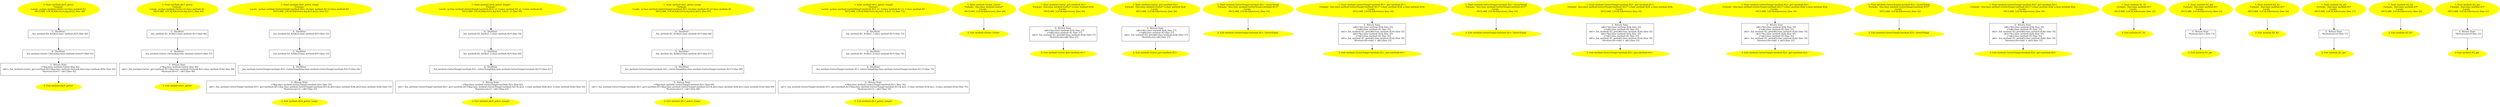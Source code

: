 /* @generated */
digraph iCFG {
"div0_getter#method#_ZN6method11div0_getterEv.ec3ad793f8d12f0bf207952065a51233_1" [label="1: Start method::div0_getter\nFormals: \nLocals:  g:class method::Getter x2:class method::X2 \n   DECLARE_LOCALS(&return,&g,&x2); [line 39]\n " color=yellow style=filled]
	

	 "div0_getter#method#_ZN6method11div0_getterEv.ec3ad793f8d12f0bf207952065a51233_1" -> "div0_getter#method#_ZN6method11div0_getterEv.ec3ad793f8d12f0bf207952065a51233_5" ;
"div0_getter#method#_ZN6method11div0_getterEv.ec3ad793f8d12f0bf207952065a51233_2" [label="2: Exit method::div0_getter \n  " color=yellow style=filled]
	

"div0_getter#method#_ZN6method11div0_getterEv.ec3ad793f8d12f0bf207952065a51233_3" [label="3:  Return Stmt \n   _=*&g:class method::Getter [line 42]\n  n$1=_fun_method::Getter_get<method::X2>(&g:class method::Getter&,&x2:class method::X2&) [line 42]\n  *&return:int=(1 / n$1) [line 42]\n " shape="box"]
	

	 "div0_getter#method#_ZN6method11div0_getterEv.ec3ad793f8d12f0bf207952065a51233_3" -> "div0_getter#method#_ZN6method11div0_getterEv.ec3ad793f8d12f0bf207952065a51233_2" ;
"div0_getter#method#_ZN6method11div0_getterEv.ec3ad793f8d12f0bf207952065a51233_4" [label="4:  DeclStmt \n   _fun_method::Getter_Getter(&g:class method::Getter*) [line 41]\n " shape="box"]
	

	 "div0_getter#method#_ZN6method11div0_getterEv.ec3ad793f8d12f0bf207952065a51233_4" -> "div0_getter#method#_ZN6method11div0_getterEv.ec3ad793f8d12f0bf207952065a51233_3" ;
"div0_getter#method#_ZN6method11div0_getterEv.ec3ad793f8d12f0bf207952065a51233_5" [label="5:  DeclStmt \n   _fun_method::X2_X2(&x2:class method::X2*) [line 40]\n " shape="box"]
	

	 "div0_getter#method#_ZN6method11div0_getterEv.ec3ad793f8d12f0bf207952065a51233_5" -> "div0_getter#method#_ZN6method11div0_getterEv.ec3ad793f8d12f0bf207952065a51233_4" ;
"div1_getter#method#_ZN6method11div1_getterEv.fbe3cbdb57fec446e469b05365c58534_1" [label="1: Start method::div1_getter\nFormals: \nLocals:  g:class method::Getter x1:class method::X1 \n   DECLARE_LOCALS(&return,&g,&x1); [line 45]\n " color=yellow style=filled]
	

	 "div1_getter#method#_ZN6method11div1_getterEv.fbe3cbdb57fec446e469b05365c58534_1" -> "div1_getter#method#_ZN6method11div1_getterEv.fbe3cbdb57fec446e469b05365c58534_5" ;
"div1_getter#method#_ZN6method11div1_getterEv.fbe3cbdb57fec446e469b05365c58534_2" [label="2: Exit method::div1_getter \n  " color=yellow style=filled]
	

"div1_getter#method#_ZN6method11div1_getterEv.fbe3cbdb57fec446e469b05365c58534_3" [label="3:  Return Stmt \n   _=*&g:class method::Getter [line 48]\n  n$1=_fun_method::Getter_get<method::X1>(&g:class method::Getter&,&x1:class method::X1&) [line 48]\n  *&return:int=(1 / n$1) [line 48]\n " shape="box"]
	

	 "div1_getter#method#_ZN6method11div1_getterEv.fbe3cbdb57fec446e469b05365c58534_3" -> "div1_getter#method#_ZN6method11div1_getterEv.fbe3cbdb57fec446e469b05365c58534_2" ;
"div1_getter#method#_ZN6method11div1_getterEv.fbe3cbdb57fec446e469b05365c58534_4" [label="4:  DeclStmt \n   _fun_method::Getter_Getter(&g:class method::Getter*) [line 47]\n " shape="box"]
	

	 "div1_getter#method#_ZN6method11div1_getterEv.fbe3cbdb57fec446e469b05365c58534_4" -> "div1_getter#method#_ZN6method11div1_getterEv.fbe3cbdb57fec446e469b05365c58534_3" ;
"div1_getter#method#_ZN6method11div1_getterEv.fbe3cbdb57fec446e469b05365c58534_5" [label="5:  DeclStmt \n   _fun_method::X1_X1(&x1:class method::X1*) [line 46]\n " shape="box"]
	

	 "div1_getter#method#_ZN6method11div1_getterEv.fbe3cbdb57fec446e469b05365c58534_5" -> "div1_getter#method#_ZN6method11div1_getterEv.fbe3cbdb57fec446e469b05365c58534_4" ;
"div0_getter_templ#method#_ZN6method17div0_getter_templEv.a702cd966ad16510bf8597caab589d83_1" [label="1: Start method::div0_getter_templ\nFormals: \nLocals:  g:class method::GetterTempl<method::X3> x3:class method::X3 x2:class method::X2 \n   DECLARE_LOCALS(&return,&g,&x3,&x2); [line 51]\n " color=yellow style=filled]
	

	 "div0_getter_templ#method#_ZN6method17div0_getter_templEv.a702cd966ad16510bf8597caab589d83_1" -> "div0_getter_templ#method#_ZN6method17div0_getter_templEv.a702cd966ad16510bf8597caab589d83_6" ;
"div0_getter_templ#method#_ZN6method17div0_getter_templEv.a702cd966ad16510bf8597caab589d83_2" [label="2: Exit method::div0_getter_templ \n  " color=yellow style=filled]
	

"div0_getter_templ#method#_ZN6method17div0_getter_templEv.a702cd966ad16510bf8597caab589d83_3" [label="3:  Return Stmt \n   _=*&g:class method::GetterTempl<method::X3> [line 55]\n  n$1=_fun_method::GetterTempl<method::X3>_get<method::X2>(&g:class method::GetterTempl<method::X3>&,&x3:class method::X3&,&x2:class method::X2&) [line 55]\n  *&return:int=(1 / n$1) [line 55]\n " shape="box"]
	

	 "div0_getter_templ#method#_ZN6method17div0_getter_templEv.a702cd966ad16510bf8597caab589d83_3" -> "div0_getter_templ#method#_ZN6method17div0_getter_templEv.a702cd966ad16510bf8597caab589d83_2" ;
"div0_getter_templ#method#_ZN6method17div0_getter_templEv.a702cd966ad16510bf8597caab589d83_4" [label="4:  DeclStmt \n   _fun_method::GetterTempl<method::X3>_GetterTempl(&g:class method::GetterTempl<method::X3>*) [line 54]\n " shape="box"]
	

	 "div0_getter_templ#method#_ZN6method17div0_getter_templEv.a702cd966ad16510bf8597caab589d83_4" -> "div0_getter_templ#method#_ZN6method17div0_getter_templEv.a702cd966ad16510bf8597caab589d83_3" ;
"div0_getter_templ#method#_ZN6method17div0_getter_templEv.a702cd966ad16510bf8597caab589d83_5" [label="5:  DeclStmt \n   _fun_method::X3_X3(&x3:class method::X3*) [line 53]\n " shape="box"]
	

	 "div0_getter_templ#method#_ZN6method17div0_getter_templEv.a702cd966ad16510bf8597caab589d83_5" -> "div0_getter_templ#method#_ZN6method17div0_getter_templEv.a702cd966ad16510bf8597caab589d83_4" ;
"div0_getter_templ#method#_ZN6method17div0_getter_templEv.a702cd966ad16510bf8597caab589d83_6" [label="6:  DeclStmt \n   _fun_method::X2_X2(&x2:class method::X2*) [line 52]\n " shape="box"]
	

	 "div0_getter_templ#method#_ZN6method17div0_getter_templEv.a702cd966ad16510bf8597caab589d83_6" -> "div0_getter_templ#method#_ZN6method17div0_getter_templEv.a702cd966ad16510bf8597caab589d83_5" ;
"div0_getter_templ2#method#_ZN6method18div0_getter_templ2Ev.c1823ff21deea782f68b32d04773b547_1" [label="1: Start method::div0_getter_templ2\nFormals: \nLocals:  g:class method::GetterTempl<method::X2> x2_2:class method::X2 x2_1:class method::X2 \n   DECLARE_LOCALS(&return,&g,&x2_2,&x2_1); [line 58]\n " color=yellow style=filled]
	

	 "div0_getter_templ2#method#_ZN6method18div0_getter_templ2Ev.c1823ff21deea782f68b32d04773b547_1" -> "div0_getter_templ2#method#_ZN6method18div0_getter_templ2Ev.c1823ff21deea782f68b32d04773b547_6" ;
"div0_getter_templ2#method#_ZN6method18div0_getter_templ2Ev.c1823ff21deea782f68b32d04773b547_2" [label="2: Exit method::div0_getter_templ2 \n  " color=yellow style=filled]
	

"div0_getter_templ2#method#_ZN6method18div0_getter_templ2Ev.c1823ff21deea782f68b32d04773b547_3" [label="3:  Return Stmt \n   _=*&g:class method::GetterTempl<method::X2> [line 62]\n  n$1=_fun_method::GetterTempl<method::X2>_get<method::X2>(&g:class method::GetterTempl<method::X2>&,&x2_1:class method::X2&,&x2_2:class method::X2&) [line 62]\n  *&return:int=(1 / n$1) [line 62]\n " shape="box"]
	

	 "div0_getter_templ2#method#_ZN6method18div0_getter_templ2Ev.c1823ff21deea782f68b32d04773b547_3" -> "div0_getter_templ2#method#_ZN6method18div0_getter_templ2Ev.c1823ff21deea782f68b32d04773b547_2" ;
"div0_getter_templ2#method#_ZN6method18div0_getter_templ2Ev.c1823ff21deea782f68b32d04773b547_4" [label="4:  DeclStmt \n   _fun_method::GetterTempl<method::X2>_GetterTempl(&g:class method::GetterTempl<method::X2>*) [line 61]\n " shape="box"]
	

	 "div0_getter_templ2#method#_ZN6method18div0_getter_templ2Ev.c1823ff21deea782f68b32d04773b547_4" -> "div0_getter_templ2#method#_ZN6method18div0_getter_templ2Ev.c1823ff21deea782f68b32d04773b547_3" ;
"div0_getter_templ2#method#_ZN6method18div0_getter_templ2Ev.c1823ff21deea782f68b32d04773b547_5" [label="5:  DeclStmt \n   _fun_method::X2_X2(&x2_2:class method::X2*) [line 60]\n " shape="box"]
	

	 "div0_getter_templ2#method#_ZN6method18div0_getter_templ2Ev.c1823ff21deea782f68b32d04773b547_5" -> "div0_getter_templ2#method#_ZN6method18div0_getter_templ2Ev.c1823ff21deea782f68b32d04773b547_4" ;
"div0_getter_templ2#method#_ZN6method18div0_getter_templ2Ev.c1823ff21deea782f68b32d04773b547_6" [label="6:  DeclStmt \n   _fun_method::X2_X2(&x2_1:class method::X2*) [line 59]\n " shape="box"]
	

	 "div0_getter_templ2#method#_ZN6method18div0_getter_templ2Ev.c1823ff21deea782f68b32d04773b547_6" -> "div0_getter_templ2#method#_ZN6method18div0_getter_templ2Ev.c1823ff21deea782f68b32d04773b547_5" ;
"div1_getter_templ#method#_ZN6method17div1_getter_templEv.26d68eb6a66bdd59ad9cca58abeaa9fb_1" [label="1: Start method::div1_getter_templ\nFormals: \nLocals:  g:class method::GetterTempl<method::X2> x2:class method::X2 x1:class method::X1 \n   DECLARE_LOCALS(&return,&g,&x2,&x1); [line 65]\n " color=yellow style=filled]
	

	 "div1_getter_templ#method#_ZN6method17div1_getter_templEv.26d68eb6a66bdd59ad9cca58abeaa9fb_1" -> "div1_getter_templ#method#_ZN6method17div1_getter_templEv.26d68eb6a66bdd59ad9cca58abeaa9fb_6" ;
"div1_getter_templ#method#_ZN6method17div1_getter_templEv.26d68eb6a66bdd59ad9cca58abeaa9fb_2" [label="2: Exit method::div1_getter_templ \n  " color=yellow style=filled]
	

"div1_getter_templ#method#_ZN6method17div1_getter_templEv.26d68eb6a66bdd59ad9cca58abeaa9fb_3" [label="3:  Return Stmt \n   _=*&g:class method::GetterTempl<method::X2> [line 69]\n  n$1=_fun_method::GetterTempl<method::X2>_get<method::X1>(&g:class method::GetterTempl<method::X2>&,&x2:class method::X2&,&x1:class method::X1&) [line 69]\n  *&return:int=(1 / n$1) [line 69]\n " shape="box"]
	

	 "div1_getter_templ#method#_ZN6method17div1_getter_templEv.26d68eb6a66bdd59ad9cca58abeaa9fb_3" -> "div1_getter_templ#method#_ZN6method17div1_getter_templEv.26d68eb6a66bdd59ad9cca58abeaa9fb_2" ;
"div1_getter_templ#method#_ZN6method17div1_getter_templEv.26d68eb6a66bdd59ad9cca58abeaa9fb_4" [label="4:  DeclStmt \n   _fun_method::GetterTempl<method::X2>_GetterTempl(&g:class method::GetterTempl<method::X2>*) [line 68]\n " shape="box"]
	

	 "div1_getter_templ#method#_ZN6method17div1_getter_templEv.26d68eb6a66bdd59ad9cca58abeaa9fb_4" -> "div1_getter_templ#method#_ZN6method17div1_getter_templEv.26d68eb6a66bdd59ad9cca58abeaa9fb_3" ;
"div1_getter_templ#method#_ZN6method17div1_getter_templEv.26d68eb6a66bdd59ad9cca58abeaa9fb_5" [label="5:  DeclStmt \n   _fun_method::X2_X2(&x2:class method::X2*) [line 67]\n " shape="box"]
	

	 "div1_getter_templ#method#_ZN6method17div1_getter_templEv.26d68eb6a66bdd59ad9cca58abeaa9fb_5" -> "div1_getter_templ#method#_ZN6method17div1_getter_templEv.26d68eb6a66bdd59ad9cca58abeaa9fb_4" ;
"div1_getter_templ#method#_ZN6method17div1_getter_templEv.26d68eb6a66bdd59ad9cca58abeaa9fb_6" [label="6:  DeclStmt \n   _fun_method::X1_X1(&x1:class method::X1*) [line 66]\n " shape="box"]
	

	 "div1_getter_templ#method#_ZN6method17div1_getter_templEv.26d68eb6a66bdd59ad9cca58abeaa9fb_6" -> "div1_getter_templ#method#_ZN6method17div1_getter_templEv.26d68eb6a66bdd59ad9cca58abeaa9fb_5" ;
"div1_getter_templ2#method#_ZN6method18div1_getter_templ2Ev.edc875f2674c99f4542710be015dfb34_1" [label="1: Start method::div1_getter_templ2\nFormals: \nLocals:  g:class method::GetterTempl<method::X1> x1_2:class method::X1 x1_1:class method::X1 \n   DECLARE_LOCALS(&return,&g,&x1_2,&x1_1); [line 72]\n " color=yellow style=filled]
	

	 "div1_getter_templ2#method#_ZN6method18div1_getter_templ2Ev.edc875f2674c99f4542710be015dfb34_1" -> "div1_getter_templ2#method#_ZN6method18div1_getter_templ2Ev.edc875f2674c99f4542710be015dfb34_6" ;
"div1_getter_templ2#method#_ZN6method18div1_getter_templ2Ev.edc875f2674c99f4542710be015dfb34_2" [label="2: Exit method::div1_getter_templ2 \n  " color=yellow style=filled]
	

"div1_getter_templ2#method#_ZN6method18div1_getter_templ2Ev.edc875f2674c99f4542710be015dfb34_3" [label="3:  Return Stmt \n   _=*&g:class method::GetterTempl<method::X1> [line 76]\n  n$1=_fun_method::GetterTempl<method::X1>_get<method::X1>(&g:class method::GetterTempl<method::X1>&,&x1_1:class method::X1&,&x1_2:class method::X1&) [line 76]\n  *&return:int=(1 / n$1) [line 76]\n " shape="box"]
	

	 "div1_getter_templ2#method#_ZN6method18div1_getter_templ2Ev.edc875f2674c99f4542710be015dfb34_3" -> "div1_getter_templ2#method#_ZN6method18div1_getter_templ2Ev.edc875f2674c99f4542710be015dfb34_2" ;
"div1_getter_templ2#method#_ZN6method18div1_getter_templ2Ev.edc875f2674c99f4542710be015dfb34_4" [label="4:  DeclStmt \n   _fun_method::GetterTempl<method::X1>_GetterTempl(&g:class method::GetterTempl<method::X1>*) [line 75]\n " shape="box"]
	

	 "div1_getter_templ2#method#_ZN6method18div1_getter_templ2Ev.edc875f2674c99f4542710be015dfb34_4" -> "div1_getter_templ2#method#_ZN6method18div1_getter_templ2Ev.edc875f2674c99f4542710be015dfb34_3" ;
"div1_getter_templ2#method#_ZN6method18div1_getter_templ2Ev.edc875f2674c99f4542710be015dfb34_5" [label="5:  DeclStmt \n   _fun_method::X1_X1(&x1_2:class method::X1*) [line 74]\n " shape="box"]
	

	 "div1_getter_templ2#method#_ZN6method18div1_getter_templ2Ev.edc875f2674c99f4542710be015dfb34_5" -> "div1_getter_templ2#method#_ZN6method18div1_getter_templ2Ev.edc875f2674c99f4542710be015dfb34_4" ;
"div1_getter_templ2#method#_ZN6method18div1_getter_templ2Ev.edc875f2674c99f4542710be015dfb34_6" [label="6:  DeclStmt \n   _fun_method::X1_X1(&x1_1:class method::X1*) [line 73]\n " shape="box"]
	

	 "div1_getter_templ2#method#_ZN6method18div1_getter_templ2Ev.edc875f2674c99f4542710be015dfb34_6" -> "div1_getter_templ2#method#_ZN6method18div1_getter_templ2Ev.edc875f2674c99f4542710be015dfb34_5" ;
"Getter#Getter#method#{_ZN6method6GetterC1Ev|constexpr}.c4d1597ca877c26f3d9b4df32a6e1012_1" [label="1: Start method::Getter_Getter\nFormals:  this:class method::Getter*\nLocals:  \n   DECLARE_LOCALS(&return); [line 24]\n " color=yellow style=filled]
	

	 "Getter#Getter#method#{_ZN6method6GetterC1Ev|constexpr}.c4d1597ca877c26f3d9b4df32a6e1012_1" -> "Getter#Getter#method#{_ZN6method6GetterC1Ev|constexpr}.c4d1597ca877c26f3d9b4df32a6e1012_2" ;
"Getter#Getter#method#{_ZN6method6GetterC1Ev|constexpr}.c4d1597ca877c26f3d9b4df32a6e1012_2" [label="2: Exit method::Getter_Getter \n  " color=yellow style=filled]
	

"get<method::X1>#Getter#method#(_ZN6method6Getter3getINS_2X1EEEiRT_).aacc167ec5db8230b9c3043c0c2e512e_1" [label="1: Start method::Getter_get<method::X1>\nFormals:  this:class method::Getter* s:class method::X1&\nLocals:  \n   DECLARE_LOCALS(&return); [line 26]\n " color=yellow style=filled]
	

	 "get<method::X1>#Getter#method#(_ZN6method6Getter3getINS_2X1EEEiRT_).aacc167ec5db8230b9c3043c0c2e512e_1" -> "get<method::X1>#Getter#method#(_ZN6method6Getter3getINS_2X1EEEiRT_).aacc167ec5db8230b9c3043c0c2e512e_3" ;
"get<method::X1>#Getter#method#(_ZN6method6Getter3getINS_2X1EEEiRT_).aacc167ec5db8230b9c3043c0c2e512e_2" [label="2: Exit method::Getter_get<method::X1> \n  " color=yellow style=filled]
	

"get<method::X1>#Getter#method#(_ZN6method6Getter3getINS_2X1EEEiRT_).aacc167ec5db8230b9c3043c0c2e512e_3" [label="3:  Return Stmt \n   n$0=*&s:class method::X1& [line 27]\n  _=*n$0:class method::X1 [line 27]\n  n$2=_fun_method::X1_get(n$0:class method::X1&) [line 27]\n  *&return:int=n$2 [line 27]\n " shape="box"]
	

	 "get<method::X1>#Getter#method#(_ZN6method6Getter3getINS_2X1EEEiRT_).aacc167ec5db8230b9c3043c0c2e512e_3" -> "get<method::X1>#Getter#method#(_ZN6method6Getter3getINS_2X1EEEiRT_).aacc167ec5db8230b9c3043c0c2e512e_2" ;
"get<method::X2>#Getter#method#(_ZN6method6Getter3getINS_2X2EEEiRT_).1dc2f78c156725aae38229be4f82cb59_1" [label="1: Start method::Getter_get<method::X2>\nFormals:  this:class method::Getter* s:class method::X2&\nLocals:  \n   DECLARE_LOCALS(&return); [line 26]\n " color=yellow style=filled]
	

	 "get<method::X2>#Getter#method#(_ZN6method6Getter3getINS_2X2EEEiRT_).1dc2f78c156725aae38229be4f82cb59_1" -> "get<method::X2>#Getter#method#(_ZN6method6Getter3getINS_2X2EEEiRT_).1dc2f78c156725aae38229be4f82cb59_3" ;
"get<method::X2>#Getter#method#(_ZN6method6Getter3getINS_2X2EEEiRT_).1dc2f78c156725aae38229be4f82cb59_2" [label="2: Exit method::Getter_get<method::X2> \n  " color=yellow style=filled]
	

"get<method::X2>#Getter#method#(_ZN6method6Getter3getINS_2X2EEEiRT_).1dc2f78c156725aae38229be4f82cb59_3" [label="3:  Return Stmt \n   n$0=*&s:class method::X2& [line 27]\n  _=*n$0:class method::X2 [line 27]\n  n$2=_fun_method::X2_get(n$0:class method::X2&) [line 27]\n  *&return:int=n$2 [line 27]\n " shape="box"]
	

	 "get<method::X2>#Getter#method#(_ZN6method6Getter3getINS_2X2EEEiRT_).1dc2f78c156725aae38229be4f82cb59_3" -> "get<method::X2>#Getter#method#(_ZN6method6Getter3getINS_2X2EEEiRT_).1dc2f78c156725aae38229be4f82cb59_2" ;
"GetterTempl#GetterTempl<method::X1>#method#{_ZN6method11GetterTemplINS_2X1EEC1Ev|constexpr}.f9dfd105252dfcf4f8bd84e73e84b3e7_1" [label="1: Start method::GetterTempl<method::X1>_GetterTempl\nFormals:  this:class method::GetterTempl<method::X1>*\nLocals:  \n   DECLARE_LOCALS(&return); [line 32]\n " color=yellow style=filled]
	

	 "GetterTempl#GetterTempl<method::X1>#method#{_ZN6method11GetterTemplINS_2X1EEC1Ev|constexpr}.f9dfd105252dfcf4f8bd84e73e84b3e7_1" -> "GetterTempl#GetterTempl<method::X1>#method#{_ZN6method11GetterTemplINS_2X1EEC1Ev|constexpr}.f9dfd105252dfcf4f8bd84e73e84b3e7_2" ;
"GetterTempl#GetterTempl<method::X1>#method#{_ZN6method11GetterTemplINS_2X1EEC1Ev|constexpr}.f9dfd105252dfcf4f8bd84e73e84b3e7_2" [label="2: Exit method::GetterTempl<method::X1>_GetterTempl \n  " color=yellow style=filled]
	

"get<method::X1>#GetterTempl<method::X1>#method#(_ZN6method11GetterTemplINS_2X1EE3getIS1_EEiRS1_RT_).1849402532393c5d78c9cbf071ce2f0e_1" [label="1: Start method::GetterTempl<method::X1>_get<method::X1>\nFormals:  this:class method::GetterTempl<method::X1>* t:class method::X1& s:class method::X1&\nLocals:  \n   DECLARE_LOCALS(&return); [line 34]\n " color=yellow style=filled]
	

	 "get<method::X1>#GetterTempl<method::X1>#method#(_ZN6method11GetterTemplINS_2X1EE3getIS1_EEiRS1_RT_).1849402532393c5d78c9cbf071ce2f0e_1" -> "get<method::X1>#GetterTempl<method::X1>#method#(_ZN6method11GetterTemplINS_2X1EE3getIS1_EEiRS1_RT_).1849402532393c5d78c9cbf071ce2f0e_3" ;
"get<method::X1>#GetterTempl<method::X1>#method#(_ZN6method11GetterTemplINS_2X1EE3getIS1_EEiRS1_RT_).1849402532393c5d78c9cbf071ce2f0e_2" [label="2: Exit method::GetterTempl<method::X1>_get<method::X1> \n  " color=yellow style=filled]
	

"get<method::X1>#GetterTempl<method::X1>#method#(_ZN6method11GetterTemplINS_2X1EE3getIS1_EEiRS1_RT_).1849402532393c5d78c9cbf071ce2f0e_3" [label="3:  Return Stmt \n   n$0=*&t:class method::X1& [line 35]\n  _=*n$0:class method::X1 [line 35]\n  n$2=_fun_method::X1_get(n$0:class method::X1&) [line 35]\n  n$3=*&s:class method::X1& [line 35]\n  _=*n$3:class method::X1 [line 35]\n  n$5=_fun_method::X1_get(n$3:class method::X1&) [line 35]\n  *&return:int=(n$2 + n$5) [line 35]\n " shape="box"]
	

	 "get<method::X1>#GetterTempl<method::X1>#method#(_ZN6method11GetterTemplINS_2X1EE3getIS1_EEiRS1_RT_).1849402532393c5d78c9cbf071ce2f0e_3" -> "get<method::X1>#GetterTempl<method::X1>#method#(_ZN6method11GetterTemplINS_2X1EE3getIS1_EEiRS1_RT_).1849402532393c5d78c9cbf071ce2f0e_2" ;
"GetterTempl#GetterTempl<method::X2>#method#{_ZN6method11GetterTemplINS_2X2EEC1Ev|constexpr}.c245b73d75a4e0e2c710464b0211cce5_1" [label="1: Start method::GetterTempl<method::X2>_GetterTempl\nFormals:  this:class method::GetterTempl<method::X2>*\nLocals:  \n   DECLARE_LOCALS(&return); [line 32]\n " color=yellow style=filled]
	

	 "GetterTempl#GetterTempl<method::X2>#method#{_ZN6method11GetterTemplINS_2X2EEC1Ev|constexpr}.c245b73d75a4e0e2c710464b0211cce5_1" -> "GetterTempl#GetterTempl<method::X2>#method#{_ZN6method11GetterTemplINS_2X2EEC1Ev|constexpr}.c245b73d75a4e0e2c710464b0211cce5_2" ;
"GetterTempl#GetterTempl<method::X2>#method#{_ZN6method11GetterTemplINS_2X2EEC1Ev|constexpr}.c245b73d75a4e0e2c710464b0211cce5_2" [label="2: Exit method::GetterTempl<method::X2>_GetterTempl \n  " color=yellow style=filled]
	

"get<method::X1>#GetterTempl<method::X2>#method#(_ZN6method11GetterTemplINS_2X2EE3getINS_2X1EEEiRS1_R.7b5eeff447e9604e75ed7e4acc479137_1" [label="1: Start method::GetterTempl<method::X2>_get<method::X1>\nFormals:  this:class method::GetterTempl<method::X2>* t:class method::X2& s:class method::X1&\nLocals:  \n   DECLARE_LOCALS(&return); [line 34]\n " color=yellow style=filled]
	

	 "get<method::X1>#GetterTempl<method::X2>#method#(_ZN6method11GetterTemplINS_2X2EE3getINS_2X1EEEiRS1_R.7b5eeff447e9604e75ed7e4acc479137_1" -> "get<method::X1>#GetterTempl<method::X2>#method#(_ZN6method11GetterTemplINS_2X2EE3getINS_2X1EEEiRS1_R.7b5eeff447e9604e75ed7e4acc479137_3" ;
"get<method::X1>#GetterTempl<method::X2>#method#(_ZN6method11GetterTemplINS_2X2EE3getINS_2X1EEEiRS1_R.7b5eeff447e9604e75ed7e4acc479137_2" [label="2: Exit method::GetterTempl<method::X2>_get<method::X1> \n  " color=yellow style=filled]
	

"get<method::X1>#GetterTempl<method::X2>#method#(_ZN6method11GetterTemplINS_2X2EE3getINS_2X1EEEiRS1_R.7b5eeff447e9604e75ed7e4acc479137_3" [label="3:  Return Stmt \n   n$0=*&t:class method::X2& [line 35]\n  _=*n$0:class method::X2 [line 35]\n  n$2=_fun_method::X2_get(n$0:class method::X2&) [line 35]\n  n$3=*&s:class method::X1& [line 35]\n  _=*n$3:class method::X1 [line 35]\n  n$5=_fun_method::X1_get(n$3:class method::X1&) [line 35]\n  *&return:int=(n$2 + n$5) [line 35]\n " shape="box"]
	

	 "get<method::X1>#GetterTempl<method::X2>#method#(_ZN6method11GetterTemplINS_2X2EE3getINS_2X1EEEiRS1_R.7b5eeff447e9604e75ed7e4acc479137_3" -> "get<method::X1>#GetterTempl<method::X2>#method#(_ZN6method11GetterTemplINS_2X2EE3getINS_2X1EEEiRS1_R.7b5eeff447e9604e75ed7e4acc479137_2" ;
"get<method::X2>#GetterTempl<method::X2>#method#(_ZN6method11GetterTemplINS_2X2EE3getIS1_EEiRS1_RT_).5a9402b252253af61d52289b5c3d9555_1" [label="1: Start method::GetterTempl<method::X2>_get<method::X2>\nFormals:  this:class method::GetterTempl<method::X2>* t:class method::X2& s:class method::X2&\nLocals:  \n   DECLARE_LOCALS(&return); [line 34]\n " color=yellow style=filled]
	

	 "get<method::X2>#GetterTempl<method::X2>#method#(_ZN6method11GetterTemplINS_2X2EE3getIS1_EEiRS1_RT_).5a9402b252253af61d52289b5c3d9555_1" -> "get<method::X2>#GetterTempl<method::X2>#method#(_ZN6method11GetterTemplINS_2X2EE3getIS1_EEiRS1_RT_).5a9402b252253af61d52289b5c3d9555_3" ;
"get<method::X2>#GetterTempl<method::X2>#method#(_ZN6method11GetterTemplINS_2X2EE3getIS1_EEiRS1_RT_).5a9402b252253af61d52289b5c3d9555_2" [label="2: Exit method::GetterTempl<method::X2>_get<method::X2> \n  " color=yellow style=filled]
	

"get<method::X2>#GetterTempl<method::X2>#method#(_ZN6method11GetterTemplINS_2X2EE3getIS1_EEiRS1_RT_).5a9402b252253af61d52289b5c3d9555_3" [label="3:  Return Stmt \n   n$0=*&t:class method::X2& [line 35]\n  _=*n$0:class method::X2 [line 35]\n  n$2=_fun_method::X2_get(n$0:class method::X2&) [line 35]\n  n$3=*&s:class method::X2& [line 35]\n  _=*n$3:class method::X2 [line 35]\n  n$5=_fun_method::X2_get(n$3:class method::X2&) [line 35]\n  *&return:int=(n$2 + n$5) [line 35]\n " shape="box"]
	

	 "get<method::X2>#GetterTempl<method::X2>#method#(_ZN6method11GetterTemplINS_2X2EE3getIS1_EEiRS1_RT_).5a9402b252253af61d52289b5c3d9555_3" -> "get<method::X2>#GetterTempl<method::X2>#method#(_ZN6method11GetterTemplINS_2X2EE3getIS1_EEiRS1_RT_).5a9402b252253af61d52289b5c3d9555_2" ;
"GetterTempl#GetterTempl<method::X3>#method#{_ZN6method11GetterTemplINS_2X3EEC1Ev|constexpr}.fda4ca71a53150ad3d57d26370d20083_1" [label="1: Start method::GetterTempl<method::X3>_GetterTempl\nFormals:  this:class method::GetterTempl<method::X3>*\nLocals:  \n   DECLARE_LOCALS(&return); [line 32]\n " color=yellow style=filled]
	

	 "GetterTempl#GetterTempl<method::X3>#method#{_ZN6method11GetterTemplINS_2X3EEC1Ev|constexpr}.fda4ca71a53150ad3d57d26370d20083_1" -> "GetterTempl#GetterTempl<method::X3>#method#{_ZN6method11GetterTemplINS_2X3EEC1Ev|constexpr}.fda4ca71a53150ad3d57d26370d20083_2" ;
"GetterTempl#GetterTempl<method::X3>#method#{_ZN6method11GetterTemplINS_2X3EEC1Ev|constexpr}.fda4ca71a53150ad3d57d26370d20083_2" [label="2: Exit method::GetterTempl<method::X3>_GetterTempl \n  " color=yellow style=filled]
	

"get<method::X2>#GetterTempl<method::X3>#method#(_ZN6method11GetterTemplINS_2X3EE3getINS_2X2EEEiRS1_R.ceae0d91ab64cf89137af49826c104c8_1" [label="1: Start method::GetterTempl<method::X3>_get<method::X2>\nFormals:  this:class method::GetterTempl<method::X3>* t:class method::X3& s:class method::X2&\nLocals:  \n   DECLARE_LOCALS(&return); [line 34]\n " color=yellow style=filled]
	

	 "get<method::X2>#GetterTempl<method::X3>#method#(_ZN6method11GetterTemplINS_2X3EE3getINS_2X2EEEiRS1_R.ceae0d91ab64cf89137af49826c104c8_1" -> "get<method::X2>#GetterTempl<method::X3>#method#(_ZN6method11GetterTemplINS_2X3EE3getINS_2X2EEEiRS1_R.ceae0d91ab64cf89137af49826c104c8_3" ;
"get<method::X2>#GetterTempl<method::X3>#method#(_ZN6method11GetterTemplINS_2X3EE3getINS_2X2EEEiRS1_R.ceae0d91ab64cf89137af49826c104c8_2" [label="2: Exit method::GetterTempl<method::X3>_get<method::X2> \n  " color=yellow style=filled]
	

"get<method::X2>#GetterTempl<method::X3>#method#(_ZN6method11GetterTemplINS_2X3EE3getINS_2X2EEEiRS1_R.ceae0d91ab64cf89137af49826c104c8_3" [label="3:  Return Stmt \n   n$0=*&t:class method::X3& [line 35]\n  _=*n$0:class method::X3 [line 35]\n  n$2=_fun_method::X3_get(n$0:class method::X3&) [line 35]\n  n$3=*&s:class method::X2& [line 35]\n  _=*n$3:class method::X2 [line 35]\n  n$5=_fun_method::X2_get(n$3:class method::X2&) [line 35]\n  *&return:int=(n$2 + n$5) [line 35]\n " shape="box"]
	

	 "get<method::X2>#GetterTempl<method::X3>#method#(_ZN6method11GetterTemplINS_2X3EE3getINS_2X2EEEiRS1_R.ceae0d91ab64cf89137af49826c104c8_3" -> "get<method::X2>#GetterTempl<method::X3>#method#(_ZN6method11GetterTemplINS_2X3EE3getINS_2X2EEEiRS1_R.ceae0d91ab64cf89137af49826c104c8_2" ;
"X1#X1#method#{_ZN6method2X1C1Ev|constexpr}.f45da1019e902f9d75dc180f52f3bb1d_1" [label="1: Start method::X1_X1\nFormals:  this:class method::X1*\nLocals:  \n   DECLARE_LOCALS(&return); [line 12]\n " color=yellow style=filled]
	

	 "X1#X1#method#{_ZN6method2X1C1Ev|constexpr}.f45da1019e902f9d75dc180f52f3bb1d_1" -> "X1#X1#method#{_ZN6method2X1C1Ev|constexpr}.f45da1019e902f9d75dc180f52f3bb1d_2" ;
"X1#X1#method#{_ZN6method2X1C1Ev|constexpr}.f45da1019e902f9d75dc180f52f3bb1d_2" [label="2: Exit method::X1_X1 \n  " color=yellow style=filled]
	

"get#X1#method#(_ZN6method2X13getEv).e9e7b1ee73c3351b32fa5a9846be7a29_1" [label="1: Start method::X1_get\nFormals:  this:class method::X1*\nLocals:  \n   DECLARE_LOCALS(&return); [line 13]\n " color=yellow style=filled]
	

	 "get#X1#method#(_ZN6method2X13getEv).e9e7b1ee73c3351b32fa5a9846be7a29_1" -> "get#X1#method#(_ZN6method2X13getEv).e9e7b1ee73c3351b32fa5a9846be7a29_3" ;
"get#X1#method#(_ZN6method2X13getEv).e9e7b1ee73c3351b32fa5a9846be7a29_2" [label="2: Exit method::X1_get \n  " color=yellow style=filled]
	

"get#X1#method#(_ZN6method2X13getEv).e9e7b1ee73c3351b32fa5a9846be7a29_3" [label="3:  Return Stmt \n   *&return:int=1 [line 13]\n " shape="box"]
	

	 "get#X1#method#(_ZN6method2X13getEv).e9e7b1ee73c3351b32fa5a9846be7a29_3" -> "get#X1#method#(_ZN6method2X13getEv).e9e7b1ee73c3351b32fa5a9846be7a29_2" ;
"X2#X2#method#{_ZN6method2X2C1Ev|constexpr}.ba73200dcc8b3804486906c40bd6f711_1" [label="1: Start method::X2_X2\nFormals:  this:class method::X2*\nLocals:  \n   DECLARE_LOCALS(&return); [line 16]\n " color=yellow style=filled]
	

	 "X2#X2#method#{_ZN6method2X2C1Ev|constexpr}.ba73200dcc8b3804486906c40bd6f711_1" -> "X2#X2#method#{_ZN6method2X2C1Ev|constexpr}.ba73200dcc8b3804486906c40bd6f711_2" ;
"X2#X2#method#{_ZN6method2X2C1Ev|constexpr}.ba73200dcc8b3804486906c40bd6f711_2" [label="2: Exit method::X2_X2 \n  " color=yellow style=filled]
	

"get#X2#method#(_ZN6method2X23getEv).f24e4debb892925a67493a806a1e179f_1" [label="1: Start method::X2_get\nFormals:  this:class method::X2*\nLocals:  \n   DECLARE_LOCALS(&return); [line 17]\n " color=yellow style=filled]
	

	 "get#X2#method#(_ZN6method2X23getEv).f24e4debb892925a67493a806a1e179f_1" -> "get#X2#method#(_ZN6method2X23getEv).f24e4debb892925a67493a806a1e179f_3" ;
"get#X2#method#(_ZN6method2X23getEv).f24e4debb892925a67493a806a1e179f_2" [label="2: Exit method::X2_get \n  " color=yellow style=filled]
	

"get#X2#method#(_ZN6method2X23getEv).f24e4debb892925a67493a806a1e179f_3" [label="3:  Return Stmt \n   *&return:int=0 [line 17]\n " shape="box"]
	

	 "get#X2#method#(_ZN6method2X23getEv).f24e4debb892925a67493a806a1e179f_3" -> "get#X2#method#(_ZN6method2X23getEv).f24e4debb892925a67493a806a1e179f_2" ;
"X3#X3#method#{_ZN6method2X3C1Ev|constexpr}.cc0986d297cbf6e33f207ffed6378b08_1" [label="1: Start method::X3_X3\nFormals:  this:class method::X3*\nLocals:  \n   DECLARE_LOCALS(&return); [line 20]\n " color=yellow style=filled]
	

	 "X3#X3#method#{_ZN6method2X3C1Ev|constexpr}.cc0986d297cbf6e33f207ffed6378b08_1" -> "X3#X3#method#{_ZN6method2X3C1Ev|constexpr}.cc0986d297cbf6e33f207ffed6378b08_2" ;
"X3#X3#method#{_ZN6method2X3C1Ev|constexpr}.cc0986d297cbf6e33f207ffed6378b08_2" [label="2: Exit method::X3_X3 \n  " color=yellow style=filled]
	

"get#X3#method#(_ZN6method2X33getEv).86ec763aa716acb9281ee7c6f3c1c477_1" [label="1: Start method::X3_get\nFormals:  this:class method::X3*\nLocals:  \n   DECLARE_LOCALS(&return); [line 21]\n " color=yellow style=filled]
	

	 "get#X3#method#(_ZN6method2X33getEv).86ec763aa716acb9281ee7c6f3c1c477_1" -> "get#X3#method#(_ZN6method2X33getEv).86ec763aa716acb9281ee7c6f3c1c477_3" ;
"get#X3#method#(_ZN6method2X33getEv).86ec763aa716acb9281ee7c6f3c1c477_2" [label="2: Exit method::X3_get \n  " color=yellow style=filled]
	

"get#X3#method#(_ZN6method2X33getEv).86ec763aa716acb9281ee7c6f3c1c477_3" [label="3:  Return Stmt \n   *&return:int=0 [line 21]\n " shape="box"]
	

	 "get#X3#method#(_ZN6method2X33getEv).86ec763aa716acb9281ee7c6f3c1c477_3" -> "get#X3#method#(_ZN6method2X33getEv).86ec763aa716acb9281ee7c6f3c1c477_2" ;
}
